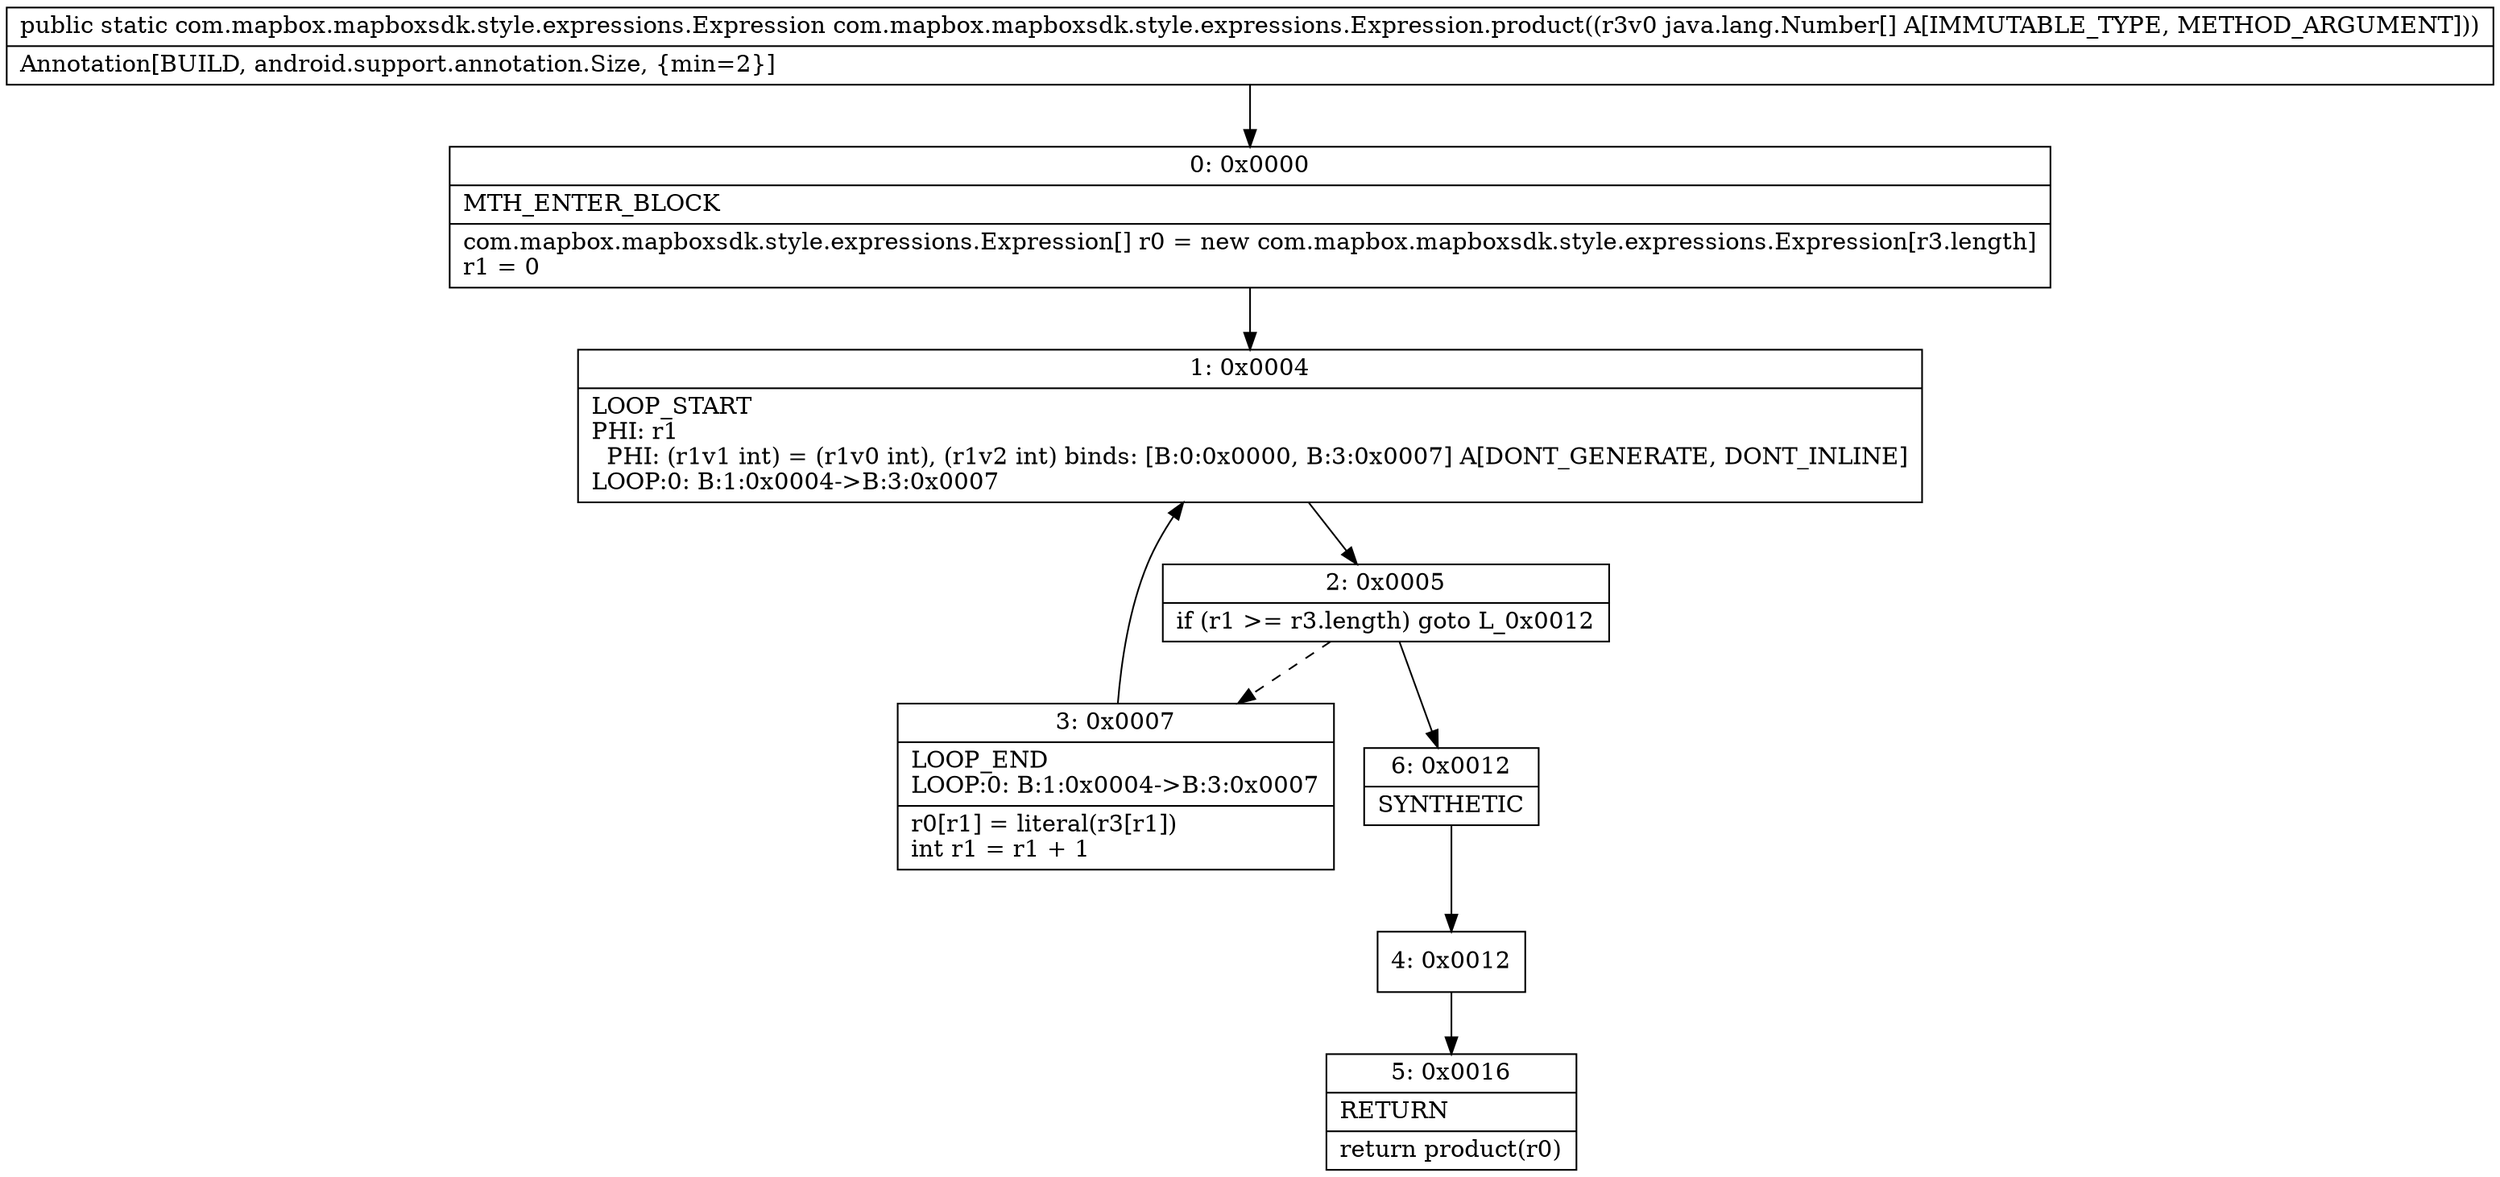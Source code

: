 digraph "CFG forcom.mapbox.mapboxsdk.style.expressions.Expression.product([Ljava\/lang\/Number;)Lcom\/mapbox\/mapboxsdk\/style\/expressions\/Expression;" {
Node_0 [shape=record,label="{0\:\ 0x0000|MTH_ENTER_BLOCK\l|com.mapbox.mapboxsdk.style.expressions.Expression[] r0 = new com.mapbox.mapboxsdk.style.expressions.Expression[r3.length]\lr1 = 0\l}"];
Node_1 [shape=record,label="{1\:\ 0x0004|LOOP_START\lPHI: r1 \l  PHI: (r1v1 int) = (r1v0 int), (r1v2 int) binds: [B:0:0x0000, B:3:0x0007] A[DONT_GENERATE, DONT_INLINE]\lLOOP:0: B:1:0x0004\-\>B:3:0x0007\l}"];
Node_2 [shape=record,label="{2\:\ 0x0005|if (r1 \>= r3.length) goto L_0x0012\l}"];
Node_3 [shape=record,label="{3\:\ 0x0007|LOOP_END\lLOOP:0: B:1:0x0004\-\>B:3:0x0007\l|r0[r1] = literal(r3[r1])\lint r1 = r1 + 1\l}"];
Node_4 [shape=record,label="{4\:\ 0x0012}"];
Node_5 [shape=record,label="{5\:\ 0x0016|RETURN\l|return product(r0)\l}"];
Node_6 [shape=record,label="{6\:\ 0x0012|SYNTHETIC\l}"];
MethodNode[shape=record,label="{public static com.mapbox.mapboxsdk.style.expressions.Expression com.mapbox.mapboxsdk.style.expressions.Expression.product((r3v0 java.lang.Number[] A[IMMUTABLE_TYPE, METHOD_ARGUMENT]))  | Annotation[BUILD, android.support.annotation.Size, \{min=2\}]\l}"];
MethodNode -> Node_0;
Node_0 -> Node_1;
Node_1 -> Node_2;
Node_2 -> Node_3[style=dashed];
Node_2 -> Node_6;
Node_3 -> Node_1;
Node_4 -> Node_5;
Node_6 -> Node_4;
}

